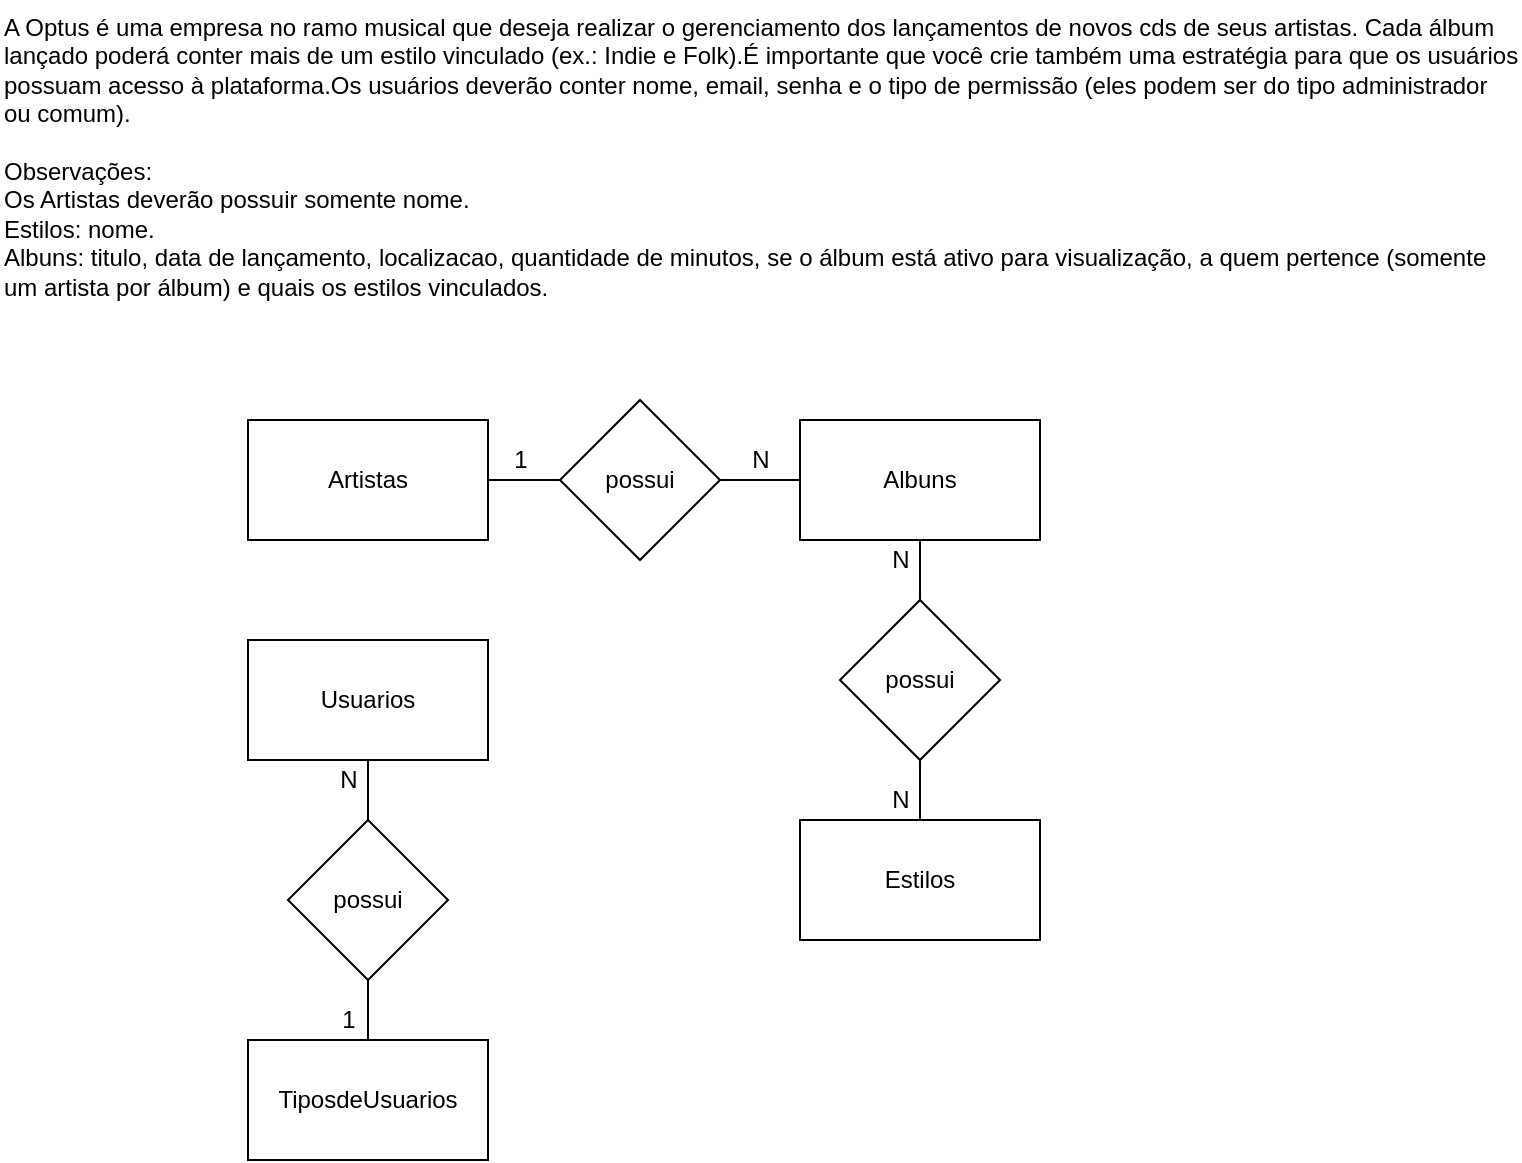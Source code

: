 <mxfile version="14.4.3" type="device" pages="2"><diagram id="YkW8N7ZFA-PVxRJcDa4t" name="Conceitual"><mxGraphModel dx="1422" dy="762" grid="1" gridSize="10" guides="1" tooltips="1" connect="1" arrows="1" fold="1" page="1" pageScale="1" pageWidth="827" pageHeight="1169" math="0" shadow="0"><root><mxCell id="0"/><mxCell id="1" parent="0"/><mxCell id="xiYcR_4msHqDnxe33Lvr-1" value="A Optus é uma empresa no ramo musical que deseja realizar o gerenciamento dos lançamentos de novos cds de seus artistas. Cada álbum lançado poderá conter mais de um estilo vinculado (ex.: Indie e Folk).É importante que você crie também uma estratégia para que os usuários possuam acesso à plataforma.Os usuários deverão conter nome, email, senha e o tipo de permissão (eles podem ser do tipo administrador ou comum).&lt;br&gt;&lt;br&gt;Observações:&lt;br&gt;Os Artistas deverão possuir somente nome.&lt;br&gt;Estilos: nome.&lt;br&gt;Albuns: titulo, data de lançamento, localizacao, quantidade de minutos, se o álbum está ativo para visualização, a quem pertence (somente um artista por álbum) e quais os estilos vinculados." style="text;whiteSpace=wrap;html=1;" parent="1" vertex="1"><mxGeometry x="106" y="40" width="760" height="160" as="geometry"/></mxCell><mxCell id="xiYcR_4msHqDnxe33Lvr-12" value="" style="edgeStyle=orthogonalEdgeStyle;rounded=0;orthogonalLoop=1;jettySize=auto;html=1;endArrow=none;endFill=0;" parent="1" source="xiYcR_4msHqDnxe33Lvr-2" target="xiYcR_4msHqDnxe33Lvr-3" edge="1"><mxGeometry relative="1" as="geometry"/></mxCell><mxCell id="xiYcR_4msHqDnxe33Lvr-2" value="Usuarios" style="rounded=0;whiteSpace=wrap;html=1;" parent="1" vertex="1"><mxGeometry x="230" y="360" width="120" height="60" as="geometry"/></mxCell><mxCell id="xiYcR_4msHqDnxe33Lvr-13" value="" style="edgeStyle=orthogonalEdgeStyle;rounded=0;orthogonalLoop=1;jettySize=auto;html=1;endArrow=none;endFill=0;" parent="1" source="xiYcR_4msHqDnxe33Lvr-3" target="xiYcR_4msHqDnxe33Lvr-7" edge="1"><mxGeometry relative="1" as="geometry"/></mxCell><mxCell id="xiYcR_4msHqDnxe33Lvr-3" value="possui" style="rhombus;whiteSpace=wrap;html=1;" parent="1" vertex="1"><mxGeometry x="250" y="450" width="80" height="80" as="geometry"/></mxCell><mxCell id="xiYcR_4msHqDnxe33Lvr-14" value="" style="edgeStyle=orthogonalEdgeStyle;rounded=0;orthogonalLoop=1;jettySize=auto;html=1;endArrow=none;endFill=0;" parent="1" source="xiYcR_4msHqDnxe33Lvr-4" target="xiYcR_4msHqDnxe33Lvr-5" edge="1"><mxGeometry relative="1" as="geometry"/></mxCell><mxCell id="xiYcR_4msHqDnxe33Lvr-4" value="Artistas" style="rounded=0;whiteSpace=wrap;html=1;" parent="1" vertex="1"><mxGeometry x="230" y="250" width="120" height="60" as="geometry"/></mxCell><mxCell id="xiYcR_4msHqDnxe33Lvr-15" value="" style="edgeStyle=orthogonalEdgeStyle;rounded=0;orthogonalLoop=1;jettySize=auto;html=1;endArrow=none;endFill=0;" parent="1" source="xiYcR_4msHqDnxe33Lvr-5" target="xiYcR_4msHqDnxe33Lvr-6" edge="1"><mxGeometry relative="1" as="geometry"/></mxCell><mxCell id="xiYcR_4msHqDnxe33Lvr-5" value="possui" style="rhombus;whiteSpace=wrap;html=1;" parent="1" vertex="1"><mxGeometry x="386" y="240" width="80" height="80" as="geometry"/></mxCell><mxCell id="xiYcR_4msHqDnxe33Lvr-18" value="" style="edgeStyle=orthogonalEdgeStyle;rounded=0;orthogonalLoop=1;jettySize=auto;html=1;endArrow=none;endFill=0;" parent="1" source="xiYcR_4msHqDnxe33Lvr-6" target="xiYcR_4msHqDnxe33Lvr-16" edge="1"><mxGeometry relative="1" as="geometry"/></mxCell><mxCell id="xiYcR_4msHqDnxe33Lvr-6" value="Albuns" style="rounded=0;whiteSpace=wrap;html=1;" parent="1" vertex="1"><mxGeometry x="506" y="250" width="120" height="60" as="geometry"/></mxCell><mxCell id="xiYcR_4msHqDnxe33Lvr-7" value="TiposdeUsuarios" style="rounded=0;whiteSpace=wrap;html=1;" parent="1" vertex="1"><mxGeometry x="230" y="560" width="120" height="60" as="geometry"/></mxCell><mxCell id="xiYcR_4msHqDnxe33Lvr-19" value="" style="edgeStyle=orthogonalEdgeStyle;rounded=0;orthogonalLoop=1;jettySize=auto;html=1;endArrow=none;endFill=0;" parent="1" source="xiYcR_4msHqDnxe33Lvr-16" target="xiYcR_4msHqDnxe33Lvr-17" edge="1"><mxGeometry relative="1" as="geometry"/></mxCell><mxCell id="xiYcR_4msHqDnxe33Lvr-16" value="possui" style="rhombus;whiteSpace=wrap;html=1;" parent="1" vertex="1"><mxGeometry x="526" y="340" width="80" height="80" as="geometry"/></mxCell><mxCell id="xiYcR_4msHqDnxe33Lvr-17" value="Estilos" style="rounded=0;whiteSpace=wrap;html=1;" parent="1" vertex="1"><mxGeometry x="506" y="450" width="120" height="60" as="geometry"/></mxCell><mxCell id="xiYcR_4msHqDnxe33Lvr-20" value="N" style="text;html=1;align=center;verticalAlign=middle;resizable=0;points=[];autosize=1;" parent="1" vertex="1"><mxGeometry x="270" y="420" width="20" height="20" as="geometry"/></mxCell><mxCell id="xiYcR_4msHqDnxe33Lvr-21" value="1" style="text;html=1;align=center;verticalAlign=middle;resizable=0;points=[];autosize=1;" parent="1" vertex="1"><mxGeometry x="270" y="540" width="20" height="20" as="geometry"/></mxCell><mxCell id="xiYcR_4msHqDnxe33Lvr-22" value="1" style="text;html=1;align=center;verticalAlign=middle;resizable=0;points=[];autosize=1;" parent="1" vertex="1"><mxGeometry x="356" y="260" width="20" height="20" as="geometry"/></mxCell><mxCell id="xiYcR_4msHqDnxe33Lvr-23" value="N" style="text;html=1;align=center;verticalAlign=middle;resizable=0;points=[];autosize=1;" parent="1" vertex="1"><mxGeometry x="476" y="260" width="20" height="20" as="geometry"/></mxCell><mxCell id="xiYcR_4msHqDnxe33Lvr-24" value="N" style="text;html=1;align=center;verticalAlign=middle;resizable=0;points=[];autosize=1;" parent="1" vertex="1"><mxGeometry x="546" y="310" width="20" height="20" as="geometry"/></mxCell><mxCell id="xiYcR_4msHqDnxe33Lvr-25" value="N" style="text;html=1;align=center;verticalAlign=middle;resizable=0;points=[];autosize=1;" parent="1" vertex="1"><mxGeometry x="546" y="430" width="20" height="20" as="geometry"/></mxCell></root></mxGraphModel></diagram><diagram id="NSsjQc12eg5HOCDJQbmj" name="Logico"><mxGraphModel dx="1422" dy="705" grid="1" gridSize="10" guides="1" tooltips="1" connect="1" arrows="1" fold="1" page="1" pageScale="1" pageWidth="827" pageHeight="1169" math="0" shadow="0"><root><mxCell id="FgrreGXMeXc7BxsMh1Gn-0"/><mxCell id="FgrreGXMeXc7BxsMh1Gn-1" parent="FgrreGXMeXc7BxsMh1Gn-0"/><mxCell id="7YT2Q8Xdx7it-bUAMV2I-0" value="TipoDeUsuarios" style="shape=table;startSize=30;container=1;collapsible=1;childLayout=tableLayout;fixedRows=1;rowLines=0;fontStyle=1;align=center;resizeLast=1;" parent="FgrreGXMeXc7BxsMh1Gn-1" vertex="1"><mxGeometry x="590" y="360" width="180" height="100" as="geometry"/></mxCell><mxCell id="7YT2Q8Xdx7it-bUAMV2I-1" value="" style="shape=partialRectangle;collapsible=0;dropTarget=0;pointerEvents=0;fillColor=none;top=0;left=0;bottom=1;right=0;points=[[0,0.5],[1,0.5]];portConstraint=eastwest;" parent="7YT2Q8Xdx7it-bUAMV2I-0" vertex="1"><mxGeometry y="30" width="180" height="30" as="geometry"/></mxCell><mxCell id="7YT2Q8Xdx7it-bUAMV2I-2" value="PK" style="shape=partialRectangle;connectable=0;fillColor=none;top=0;left=0;bottom=0;right=0;fontStyle=1;overflow=hidden;" parent="7YT2Q8Xdx7it-bUAMV2I-1" vertex="1"><mxGeometry width="30" height="30" as="geometry"/></mxCell><mxCell id="7YT2Q8Xdx7it-bUAMV2I-3" value="IdTipoDeUsuario" style="shape=partialRectangle;connectable=0;fillColor=none;top=0;left=0;bottom=0;right=0;align=left;spacingLeft=6;fontStyle=5;overflow=hidden;" parent="7YT2Q8Xdx7it-bUAMV2I-1" vertex="1"><mxGeometry x="30" width="150" height="30" as="geometry"/></mxCell><mxCell id="7YT2Q8Xdx7it-bUAMV2I-4" value="" style="shape=partialRectangle;collapsible=0;dropTarget=0;pointerEvents=0;fillColor=none;top=0;left=0;bottom=0;right=0;points=[[0,0.5],[1,0.5]];portConstraint=eastwest;" parent="7YT2Q8Xdx7it-bUAMV2I-0" vertex="1"><mxGeometry y="60" width="180" height="30" as="geometry"/></mxCell><mxCell id="7YT2Q8Xdx7it-bUAMV2I-5" value="" style="shape=partialRectangle;connectable=0;fillColor=none;top=0;left=0;bottom=0;right=0;editable=1;overflow=hidden;" parent="7YT2Q8Xdx7it-bUAMV2I-4" vertex="1"><mxGeometry width="30" height="30" as="geometry"/></mxCell><mxCell id="7YT2Q8Xdx7it-bUAMV2I-6" value="Descricao" style="shape=partialRectangle;connectable=0;fillColor=none;top=0;left=0;bottom=0;right=0;align=left;spacingLeft=6;overflow=hidden;" parent="7YT2Q8Xdx7it-bUAMV2I-4" vertex="1"><mxGeometry x="30" width="150" height="30" as="geometry"/></mxCell><mxCell id="9oHWXDh8eZDcW5wyDS5t-0" value="Usuarios" style="shape=table;startSize=30;container=1;collapsible=1;childLayout=tableLayout;fixedRows=1;rowLines=0;fontStyle=1;align=center;resizeLast=1;" parent="FgrreGXMeXc7BxsMh1Gn-1" vertex="1"><mxGeometry x="590" y="510" width="180" height="190" as="geometry"/></mxCell><mxCell id="9oHWXDh8eZDcW5wyDS5t-1" value="" style="shape=partialRectangle;collapsible=0;dropTarget=0;pointerEvents=0;fillColor=none;top=0;left=0;bottom=0;right=0;points=[[0,0.5],[1,0.5]];portConstraint=eastwest;" parent="9oHWXDh8eZDcW5wyDS5t-0" vertex="1"><mxGeometry y="30" width="180" height="30" as="geometry"/></mxCell><mxCell id="9oHWXDh8eZDcW5wyDS5t-2" value="PK" style="shape=partialRectangle;connectable=0;fillColor=none;top=0;left=0;bottom=0;right=0;fontStyle=1;overflow=hidden;" parent="9oHWXDh8eZDcW5wyDS5t-1" vertex="1"><mxGeometry width="60" height="30" as="geometry"/></mxCell><mxCell id="9oHWXDh8eZDcW5wyDS5t-3" value="IdUsuario" style="shape=partialRectangle;connectable=0;fillColor=none;top=0;left=0;bottom=0;right=0;align=left;spacingLeft=6;fontStyle=5;overflow=hidden;" parent="9oHWXDh8eZDcW5wyDS5t-1" vertex="1"><mxGeometry x="60" width="120" height="30" as="geometry"/></mxCell><mxCell id="9oHWXDh8eZDcW5wyDS5t-4" value="" style="shape=partialRectangle;collapsible=0;dropTarget=0;pointerEvents=0;fillColor=none;top=0;left=0;bottom=1;right=0;points=[[0,0.5],[1,0.5]];portConstraint=eastwest;" parent="9oHWXDh8eZDcW5wyDS5t-0" vertex="1"><mxGeometry y="60" width="180" height="30" as="geometry"/></mxCell><mxCell id="9oHWXDh8eZDcW5wyDS5t-5" value="FK" style="shape=partialRectangle;connectable=0;fillColor=none;top=0;left=0;bottom=0;right=0;fontStyle=1;overflow=hidden;" parent="9oHWXDh8eZDcW5wyDS5t-4" vertex="1"><mxGeometry width="60" height="30" as="geometry"/></mxCell><mxCell id="9oHWXDh8eZDcW5wyDS5t-6" value="IdTipoDeUsuario" style="shape=partialRectangle;connectable=0;fillColor=none;top=0;left=0;bottom=0;right=0;align=left;spacingLeft=6;fontStyle=5;overflow=hidden;" parent="9oHWXDh8eZDcW5wyDS5t-4" vertex="1"><mxGeometry x="60" width="120" height="30" as="geometry"/></mxCell><mxCell id="9oHWXDh8eZDcW5wyDS5t-7" value="" style="shape=partialRectangle;collapsible=0;dropTarget=0;pointerEvents=0;fillColor=none;top=0;left=0;bottom=0;right=0;points=[[0,0.5],[1,0.5]];portConstraint=eastwest;" parent="9oHWXDh8eZDcW5wyDS5t-0" vertex="1"><mxGeometry y="90" width="180" height="30" as="geometry"/></mxCell><mxCell id="9oHWXDh8eZDcW5wyDS5t-8" value="" style="shape=partialRectangle;connectable=0;fillColor=none;top=0;left=0;bottom=0;right=0;editable=1;overflow=hidden;" parent="9oHWXDh8eZDcW5wyDS5t-7" vertex="1"><mxGeometry width="60" height="30" as="geometry"/></mxCell><mxCell id="9oHWXDh8eZDcW5wyDS5t-9" value="Nome " style="shape=partialRectangle;connectable=0;fillColor=none;top=0;left=0;bottom=0;right=0;align=left;spacingLeft=6;overflow=hidden;" parent="9oHWXDh8eZDcW5wyDS5t-7" vertex="1"><mxGeometry x="60" width="120" height="30" as="geometry"/></mxCell><mxCell id="hAoqHZBRpHanV3i37NTK-0" style="shape=partialRectangle;collapsible=0;dropTarget=0;pointerEvents=0;fillColor=none;top=0;left=0;bottom=0;right=0;points=[[0,0.5],[1,0.5]];portConstraint=eastwest;" parent="9oHWXDh8eZDcW5wyDS5t-0" vertex="1"><mxGeometry y="120" width="180" height="30" as="geometry"/></mxCell><mxCell id="hAoqHZBRpHanV3i37NTK-1" style="shape=partialRectangle;connectable=0;fillColor=none;top=0;left=0;bottom=0;right=0;editable=1;overflow=hidden;" parent="hAoqHZBRpHanV3i37NTK-0" vertex="1"><mxGeometry width="60" height="30" as="geometry"/></mxCell><mxCell id="hAoqHZBRpHanV3i37NTK-2" value="Email" style="shape=partialRectangle;connectable=0;fillColor=none;top=0;left=0;bottom=0;right=0;align=left;spacingLeft=6;overflow=hidden;" parent="hAoqHZBRpHanV3i37NTK-0" vertex="1"><mxGeometry x="60" width="120" height="30" as="geometry"/></mxCell><mxCell id="hAoqHZBRpHanV3i37NTK-3" style="shape=partialRectangle;collapsible=0;dropTarget=0;pointerEvents=0;fillColor=none;top=0;left=0;bottom=0;right=0;points=[[0,0.5],[1,0.5]];portConstraint=eastwest;" parent="9oHWXDh8eZDcW5wyDS5t-0" vertex="1"><mxGeometry y="150" width="180" height="30" as="geometry"/></mxCell><mxCell id="hAoqHZBRpHanV3i37NTK-4" style="shape=partialRectangle;connectable=0;fillColor=none;top=0;left=0;bottom=0;right=0;editable=1;overflow=hidden;" parent="hAoqHZBRpHanV3i37NTK-3" vertex="1"><mxGeometry width="60" height="30" as="geometry"/></mxCell><mxCell id="hAoqHZBRpHanV3i37NTK-5" value="Senha" style="shape=partialRectangle;connectable=0;fillColor=none;top=0;left=0;bottom=0;right=0;align=left;spacingLeft=6;overflow=hidden;" parent="hAoqHZBRpHanV3i37NTK-3" vertex="1"><mxGeometry x="60" width="120" height="30" as="geometry"/></mxCell><mxCell id="hAoqHZBRpHanV3i37NTK-6" value="" style="edgeStyle=entityRelationEdgeStyle;fontSize=12;html=1;endArrow=ERoneToMany;exitX=1;exitY=0.5;exitDx=0;exitDy=0;entryX=1;entryY=0.5;entryDx=0;entryDy=0;" parent="FgrreGXMeXc7BxsMh1Gn-1" source="7YT2Q8Xdx7it-bUAMV2I-1" target="9oHWXDh8eZDcW5wyDS5t-4" edge="1"><mxGeometry width="100" height="100" relative="1" as="geometry"><mxPoint x="590" y="530" as="sourcePoint"/><mxPoint x="690" y="430" as="targetPoint"/></mxGeometry></mxCell><mxCell id="cslDuJhbKXYAJC2ybPsK-0" value="Estilos" style="shape=table;startSize=30;container=1;collapsible=1;childLayout=tableLayout;fixedRows=1;rowLines=0;fontStyle=1;align=center;resizeLast=1;" parent="FgrreGXMeXc7BxsMh1Gn-1" vertex="1"><mxGeometry x="30" y="420" width="180" height="100" as="geometry"/></mxCell><mxCell id="cslDuJhbKXYAJC2ybPsK-1" value="" style="shape=partialRectangle;collapsible=0;dropTarget=0;pointerEvents=0;fillColor=none;top=0;left=0;bottom=1;right=0;points=[[0,0.5],[1,0.5]];portConstraint=eastwest;" parent="cslDuJhbKXYAJC2ybPsK-0" vertex="1"><mxGeometry y="30" width="180" height="30" as="geometry"/></mxCell><mxCell id="cslDuJhbKXYAJC2ybPsK-2" value="PK" style="shape=partialRectangle;connectable=0;fillColor=none;top=0;left=0;bottom=0;right=0;fontStyle=1;overflow=hidden;" parent="cslDuJhbKXYAJC2ybPsK-1" vertex="1"><mxGeometry width="30" height="30" as="geometry"/></mxCell><mxCell id="cslDuJhbKXYAJC2ybPsK-3" value="IdEstilo" style="shape=partialRectangle;connectable=0;fillColor=none;top=0;left=0;bottom=0;right=0;align=left;spacingLeft=6;fontStyle=5;overflow=hidden;" parent="cslDuJhbKXYAJC2ybPsK-1" vertex="1"><mxGeometry x="30" width="150" height="30" as="geometry"/></mxCell><mxCell id="cslDuJhbKXYAJC2ybPsK-4" value="" style="shape=partialRectangle;collapsible=0;dropTarget=0;pointerEvents=0;fillColor=none;top=0;left=0;bottom=0;right=0;points=[[0,0.5],[1,0.5]];portConstraint=eastwest;" parent="cslDuJhbKXYAJC2ybPsK-0" vertex="1"><mxGeometry y="60" width="180" height="30" as="geometry"/></mxCell><mxCell id="cslDuJhbKXYAJC2ybPsK-5" value="" style="shape=partialRectangle;connectable=0;fillColor=none;top=0;left=0;bottom=0;right=0;editable=1;overflow=hidden;" parent="cslDuJhbKXYAJC2ybPsK-4" vertex="1"><mxGeometry width="30" height="30" as="geometry"/></mxCell><mxCell id="cslDuJhbKXYAJC2ybPsK-6" value="Nome" style="shape=partialRectangle;connectable=0;fillColor=none;top=0;left=0;bottom=0;right=0;align=left;spacingLeft=6;overflow=hidden;" parent="cslDuJhbKXYAJC2ybPsK-4" vertex="1"><mxGeometry x="30" width="150" height="30" as="geometry"/></mxCell><mxCell id="cslDuJhbKXYAJC2ybPsK-13" value="Artistas" style="shape=table;startSize=30;container=1;collapsible=1;childLayout=tableLayout;fixedRows=1;rowLines=0;fontStyle=1;align=center;resizeLast=1;" parent="FgrreGXMeXc7BxsMh1Gn-1" vertex="1"><mxGeometry x="30" y="580" width="180" height="100" as="geometry"/></mxCell><mxCell id="cslDuJhbKXYAJC2ybPsK-14" value="" style="shape=partialRectangle;collapsible=0;dropTarget=0;pointerEvents=0;fillColor=none;top=0;left=0;bottom=1;right=0;points=[[0,0.5],[1,0.5]];portConstraint=eastwest;" parent="cslDuJhbKXYAJC2ybPsK-13" vertex="1"><mxGeometry y="30" width="180" height="30" as="geometry"/></mxCell><mxCell id="cslDuJhbKXYAJC2ybPsK-15" value="PK" style="shape=partialRectangle;connectable=0;fillColor=none;top=0;left=0;bottom=0;right=0;fontStyle=1;overflow=hidden;" parent="cslDuJhbKXYAJC2ybPsK-14" vertex="1"><mxGeometry width="30" height="30" as="geometry"/></mxCell><mxCell id="cslDuJhbKXYAJC2ybPsK-16" value="IdArtista" style="shape=partialRectangle;connectable=0;fillColor=none;top=0;left=0;bottom=0;right=0;align=left;spacingLeft=6;fontStyle=5;overflow=hidden;" parent="cslDuJhbKXYAJC2ybPsK-14" vertex="1"><mxGeometry x="30" width="150" height="30" as="geometry"/></mxCell><mxCell id="cslDuJhbKXYAJC2ybPsK-17" value="" style="shape=partialRectangle;collapsible=0;dropTarget=0;pointerEvents=0;fillColor=none;top=0;left=0;bottom=0;right=0;points=[[0,0.5],[1,0.5]];portConstraint=eastwest;" parent="cslDuJhbKXYAJC2ybPsK-13" vertex="1"><mxGeometry y="60" width="180" height="30" as="geometry"/></mxCell><mxCell id="cslDuJhbKXYAJC2ybPsK-18" value="" style="shape=partialRectangle;connectable=0;fillColor=none;top=0;left=0;bottom=0;right=0;editable=1;overflow=hidden;" parent="cslDuJhbKXYAJC2ybPsK-17" vertex="1"><mxGeometry width="30" height="30" as="geometry"/></mxCell><mxCell id="cslDuJhbKXYAJC2ybPsK-19" value="Nome" style="shape=partialRectangle;connectable=0;fillColor=none;top=0;left=0;bottom=0;right=0;align=left;spacingLeft=6;overflow=hidden;" parent="cslDuJhbKXYAJC2ybPsK-17" vertex="1"><mxGeometry x="30" width="150" height="30" as="geometry"/></mxCell><mxCell id="cslDuJhbKXYAJC2ybPsK-26" value="Albuns" style="shape=table;startSize=30;container=1;collapsible=1;childLayout=tableLayout;fixedRows=1;rowLines=0;fontStyle=1;align=center;resizeLast=1;" parent="FgrreGXMeXc7BxsMh1Gn-1" vertex="1"><mxGeometry x="300" y="400" width="180" height="280" as="geometry"/></mxCell><mxCell id="YNkGwubgmTf9EGAVw4Y--1" style="shape=partialRectangle;collapsible=0;dropTarget=0;pointerEvents=0;fillColor=none;top=0;left=0;bottom=0;right=0;points=[[0,0.5],[1,0.5]];portConstraint=eastwest;" parent="cslDuJhbKXYAJC2ybPsK-26" vertex="1"><mxGeometry y="30" width="180" height="30" as="geometry"/></mxCell><mxCell id="YNkGwubgmTf9EGAVw4Y--2" style="shape=partialRectangle;connectable=0;fillColor=none;top=0;left=0;bottom=0;right=0;fontStyle=1;overflow=hidden;" parent="YNkGwubgmTf9EGAVw4Y--1" vertex="1"><mxGeometry width="60" height="30" as="geometry"/></mxCell><mxCell id="YNkGwubgmTf9EGAVw4Y--3" style="shape=partialRectangle;connectable=0;fillColor=none;top=0;left=0;bottom=0;right=0;align=left;spacingLeft=6;fontStyle=5;overflow=hidden;" parent="YNkGwubgmTf9EGAVw4Y--1" vertex="1"><mxGeometry x="60" width="120" height="30" as="geometry"/></mxCell><mxCell id="RgI5NNUfo9FWTOkE-K0b-0" style="shape=partialRectangle;collapsible=0;dropTarget=0;pointerEvents=0;fillColor=none;top=0;left=0;bottom=0;right=0;points=[[0,0.5],[1,0.5]];portConstraint=eastwest;" parent="cslDuJhbKXYAJC2ybPsK-26" vertex="1"><mxGeometry y="60" width="180" height="30" as="geometry"/></mxCell><mxCell id="RgI5NNUfo9FWTOkE-K0b-1" value="FK1" style="shape=partialRectangle;connectable=0;fillColor=none;top=0;left=0;bottom=0;right=0;fontStyle=1;overflow=hidden;" parent="RgI5NNUfo9FWTOkE-K0b-0" vertex="1"><mxGeometry width="60" height="30" as="geometry"/></mxCell><mxCell id="RgI5NNUfo9FWTOkE-K0b-2" value="IdEstilo" style="shape=partialRectangle;connectable=0;fillColor=none;top=0;left=0;bottom=0;right=0;align=left;spacingLeft=6;fontStyle=5;overflow=hidden;" parent="RgI5NNUfo9FWTOkE-K0b-0" vertex="1"><mxGeometry x="60" width="120" height="30" as="geometry"/></mxCell><mxCell id="cslDuJhbKXYAJC2ybPsK-30" value="" style="shape=partialRectangle;collapsible=0;dropTarget=0;pointerEvents=0;fillColor=none;top=0;left=0;bottom=1;right=0;points=[[0,0.5],[1,0.5]];portConstraint=eastwest;" parent="cslDuJhbKXYAJC2ybPsK-26" vertex="1"><mxGeometry y="90" width="180" height="30" as="geometry"/></mxCell><mxCell id="cslDuJhbKXYAJC2ybPsK-31" value="FK2" style="shape=partialRectangle;connectable=0;fillColor=none;top=0;left=0;bottom=0;right=0;fontStyle=1;overflow=hidden;" parent="cslDuJhbKXYAJC2ybPsK-30" vertex="1"><mxGeometry width="60" height="30" as="geometry"/></mxCell><mxCell id="cslDuJhbKXYAJC2ybPsK-32" value="IdArtista" style="shape=partialRectangle;connectable=0;fillColor=none;top=0;left=0;bottom=0;right=0;align=left;spacingLeft=6;fontStyle=5;overflow=hidden;" parent="cslDuJhbKXYAJC2ybPsK-30" vertex="1"><mxGeometry x="60" width="120" height="30" as="geometry"/></mxCell><mxCell id="cslDuJhbKXYAJC2ybPsK-33" value="" style="shape=partialRectangle;collapsible=0;dropTarget=0;pointerEvents=0;fillColor=none;top=0;left=0;bottom=0;right=0;points=[[0,0.5],[1,0.5]];portConstraint=eastwest;" parent="cslDuJhbKXYAJC2ybPsK-26" vertex="1"><mxGeometry y="120" width="180" height="30" as="geometry"/></mxCell><mxCell id="cslDuJhbKXYAJC2ybPsK-34" value="" style="shape=partialRectangle;connectable=0;fillColor=none;top=0;left=0;bottom=0;right=0;editable=1;overflow=hidden;" parent="cslDuJhbKXYAJC2ybPsK-33" vertex="1"><mxGeometry width="60" height="30" as="geometry"/></mxCell><mxCell id="cslDuJhbKXYAJC2ybPsK-35" value="Titulo" style="shape=partialRectangle;connectable=0;fillColor=none;top=0;left=0;bottom=0;right=0;align=left;spacingLeft=6;overflow=hidden;" parent="cslDuJhbKXYAJC2ybPsK-33" vertex="1"><mxGeometry x="60" width="120" height="30" as="geometry"/></mxCell><mxCell id="cslDuJhbKXYAJC2ybPsK-36" value="" style="shape=partialRectangle;collapsible=0;dropTarget=0;pointerEvents=0;fillColor=none;top=0;left=0;bottom=0;right=0;points=[[0,0.5],[1,0.5]];portConstraint=eastwest;" parent="cslDuJhbKXYAJC2ybPsK-26" vertex="1"><mxGeometry y="150" width="180" height="30" as="geometry"/></mxCell><mxCell id="cslDuJhbKXYAJC2ybPsK-37" value="" style="shape=partialRectangle;connectable=0;fillColor=none;top=0;left=0;bottom=0;right=0;editable=1;overflow=hidden;" parent="cslDuJhbKXYAJC2ybPsK-36" vertex="1"><mxGeometry width="60" height="30" as="geometry"/></mxCell><mxCell id="cslDuJhbKXYAJC2ybPsK-38" value="DataLancamento" style="shape=partialRectangle;connectable=0;fillColor=none;top=0;left=0;bottom=0;right=0;align=left;spacingLeft=6;overflow=hidden;" parent="cslDuJhbKXYAJC2ybPsK-36" vertex="1"><mxGeometry x="60" width="120" height="30" as="geometry"/></mxCell><mxCell id="3OZjREBKTS2J8kyH2DCD-0" style="shape=partialRectangle;collapsible=0;dropTarget=0;pointerEvents=0;fillColor=none;top=0;left=0;bottom=0;right=0;points=[[0,0.5],[1,0.5]];portConstraint=eastwest;" parent="cslDuJhbKXYAJC2ybPsK-26" vertex="1"><mxGeometry y="180" width="180" height="30" as="geometry"/></mxCell><mxCell id="3OZjREBKTS2J8kyH2DCD-1" style="shape=partialRectangle;connectable=0;fillColor=none;top=0;left=0;bottom=0;right=0;editable=1;overflow=hidden;" parent="3OZjREBKTS2J8kyH2DCD-0" vertex="1"><mxGeometry width="60" height="30" as="geometry"/></mxCell><mxCell id="3OZjREBKTS2J8kyH2DCD-2" value="Localizacao" style="shape=partialRectangle;connectable=0;fillColor=none;top=0;left=0;bottom=0;right=0;align=left;spacingLeft=6;overflow=hidden;" parent="3OZjREBKTS2J8kyH2DCD-0" vertex="1"><mxGeometry x="60" width="120" height="30" as="geometry"/></mxCell><mxCell id="3OZjREBKTS2J8kyH2DCD-3" style="shape=partialRectangle;collapsible=0;dropTarget=0;pointerEvents=0;fillColor=none;top=0;left=0;bottom=0;right=0;points=[[0,0.5],[1,0.5]];portConstraint=eastwest;" parent="cslDuJhbKXYAJC2ybPsK-26" vertex="1"><mxGeometry y="210" width="180" height="30" as="geometry"/></mxCell><mxCell id="3OZjREBKTS2J8kyH2DCD-4" style="shape=partialRectangle;connectable=0;fillColor=none;top=0;left=0;bottom=0;right=0;editable=1;overflow=hidden;" parent="3OZjREBKTS2J8kyH2DCD-3" vertex="1"><mxGeometry width="60" height="30" as="geometry"/></mxCell><mxCell id="3OZjREBKTS2J8kyH2DCD-5" value="Minutos" style="shape=partialRectangle;connectable=0;fillColor=none;top=0;left=0;bottom=0;right=0;align=left;spacingLeft=6;overflow=hidden;" parent="3OZjREBKTS2J8kyH2DCD-3" vertex="1"><mxGeometry x="60" width="120" height="30" as="geometry"/></mxCell><mxCell id="wpRma3sAZsZgT8cwK85Q-0" style="shape=partialRectangle;collapsible=0;dropTarget=0;pointerEvents=0;fillColor=none;top=0;left=0;bottom=0;right=0;points=[[0,0.5],[1,0.5]];portConstraint=eastwest;" parent="cslDuJhbKXYAJC2ybPsK-26" vertex="1"><mxGeometry y="240" width="180" height="30" as="geometry"/></mxCell><mxCell id="wpRma3sAZsZgT8cwK85Q-1" style="shape=partialRectangle;connectable=0;fillColor=none;top=0;left=0;bottom=0;right=0;editable=1;overflow=hidden;" parent="wpRma3sAZsZgT8cwK85Q-0" vertex="1"><mxGeometry width="60" height="30" as="geometry"/></mxCell><mxCell id="wpRma3sAZsZgT8cwK85Q-2" value="Vizualizacao" style="shape=partialRectangle;connectable=0;fillColor=none;top=0;left=0;bottom=0;right=0;align=left;spacingLeft=6;overflow=hidden;" parent="wpRma3sAZsZgT8cwK85Q-0" vertex="1"><mxGeometry x="60" width="120" height="30" as="geometry"/></mxCell><mxCell id="RgI5NNUfo9FWTOkE-K0b-3" value="PK" style="shape=partialRectangle;connectable=0;fillColor=none;top=0;left=0;bottom=0;right=0;fontStyle=1;overflow=hidden;" parent="FgrreGXMeXc7BxsMh1Gn-1" vertex="1"><mxGeometry x="300" y="430" width="60" height="30" as="geometry"/></mxCell><mxCell id="RgI5NNUfo9FWTOkE-K0b-4" value="IdAlbum" style="shape=partialRectangle;connectable=0;fillColor=none;top=0;left=0;bottom=0;right=0;align=left;spacingLeft=6;fontStyle=5;overflow=hidden;" parent="FgrreGXMeXc7BxsMh1Gn-1" vertex="1"><mxGeometry x="360" y="430" width="120" height="30" as="geometry"/></mxCell><mxCell id="YNkGwubgmTf9EGAVw4Y--0" value="" style="edgeStyle=entityRelationEdgeStyle;fontSize=12;html=1;endArrow=ERoneToMany;exitX=1;exitY=0.5;exitDx=0;exitDy=0;entryX=0;entryY=0.5;entryDx=0;entryDy=0;" parent="FgrreGXMeXc7BxsMh1Gn-1" source="cslDuJhbKXYAJC2ybPsK-14" target="cslDuJhbKXYAJC2ybPsK-30" edge="1"><mxGeometry width="100" height="100" relative="1" as="geometry"><mxPoint x="360" y="740" as="sourcePoint"/><mxPoint x="460" y="640" as="targetPoint"/></mxGeometry></mxCell><mxCell id="YNkGwubgmTf9EGAVw4Y--4" value="" style="edgeStyle=entityRelationEdgeStyle;fontSize=12;html=1;endArrow=ERoneToMany;exitX=1;exitY=0.5;exitDx=0;exitDy=0;entryX=0;entryY=0.5;entryDx=0;entryDy=0;" parent="FgrreGXMeXc7BxsMh1Gn-1" source="cslDuJhbKXYAJC2ybPsK-1" target="RgI5NNUfo9FWTOkE-K0b-0" edge="1"><mxGeometry width="100" height="100" relative="1" as="geometry"><mxPoint x="360" y="740" as="sourcePoint"/><mxPoint x="460" y="640" as="targetPoint"/></mxGeometry></mxCell></root></mxGraphModel></diagram></mxfile>